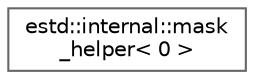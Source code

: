 digraph "Graphical Class Hierarchy"
{
 // LATEX_PDF_SIZE
  bgcolor="transparent";
  edge [fontname=Helvetica,fontsize=10,labelfontname=Helvetica,labelfontsize=10];
  node [fontname=Helvetica,fontsize=10,shape=box,height=0.2,width=0.4];
  rankdir="LR";
  Node0 [id="Node000000",label="estd::internal::mask\l_helper\< 0 \>",height=0.2,width=0.4,color="grey40", fillcolor="white", style="filled",URL="$d5/d16/structestd_1_1internal_1_1mask__helper_3_010_01_4.html",tooltip=" "];
}

